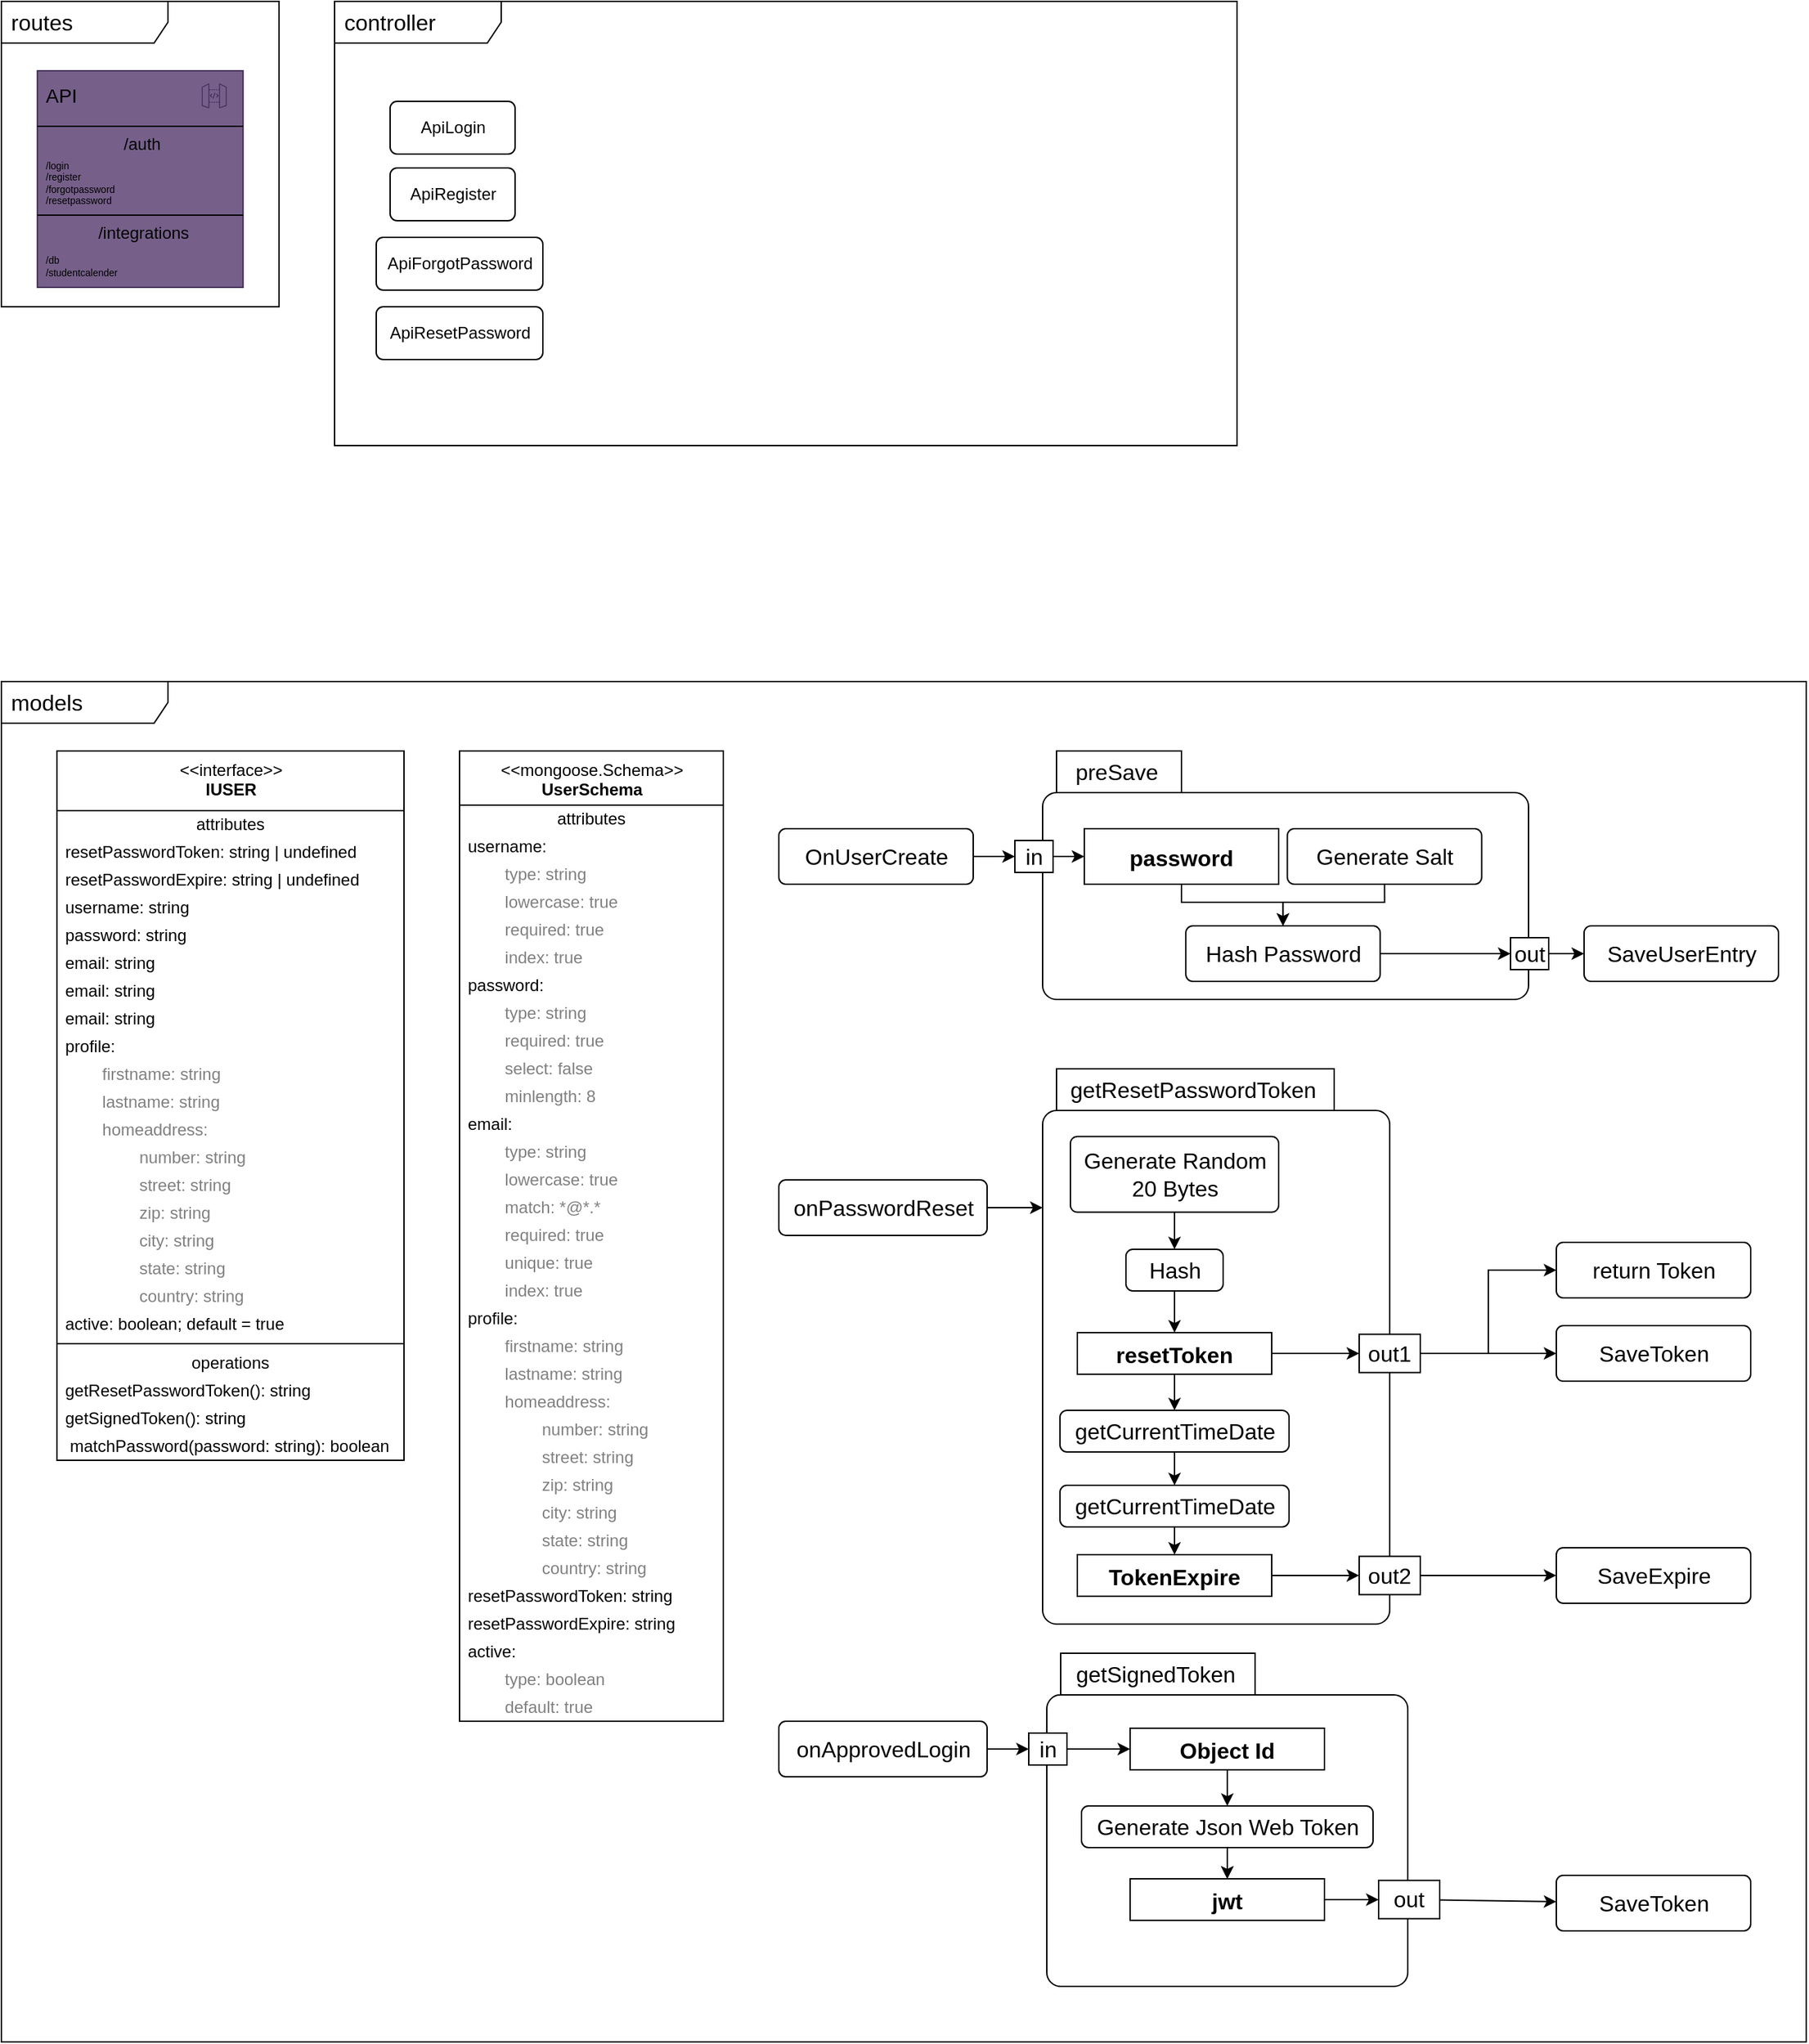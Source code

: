 <mxfile scale="3" border="0">
    <diagram id="nYykl9YyWXMAAkS-OBVn" name="Page-1">
        <mxGraphModel dx="837" dy="581" grid="1" gridSize="10" guides="1" tooltips="1" connect="1" arrows="1" fold="1" page="1" pageScale="1" pageWidth="3300" pageHeight="2339" math="0" shadow="0">
            <root>
                <mxCell id="0"/>
                <mxCell id="1" parent="0"/>
                <mxCell id="158" value="controller" style="shape=umlFrame;whiteSpace=wrap;html=1;width=120;height=30;boundedLbl=1;verticalAlign=middle;align=left;spacingLeft=5;fontSize=16;" parent="1" vertex="1">
                    <mxGeometry x="240" width="650" height="320" as="geometry"/>
                </mxCell>
                <mxCell id="160" value="" style="group" parent="1" vertex="1" connectable="0">
                    <mxGeometry x="-0.004" width="200" height="220" as="geometry"/>
                </mxCell>
                <mxCell id="159" value="routes" style="shape=umlFrame;whiteSpace=wrap;html=1;width=120;height=30;boundedLbl=1;verticalAlign=middle;align=left;spacingLeft=5;fontSize=16;" parent="160" vertex="1">
                    <mxGeometry width="200" height="220" as="geometry"/>
                </mxCell>
                <mxCell id="2" value="" style="fontStyle=1;align=center;verticalAlign=top;childLayout=stackLayout;horizontal=1;horizontalStack=0;resizeParent=1;resizeParentMax=0;resizeLast=0;marginBottom=0;fontSize=6;fillColor=#76608a;strokeColor=#432D57;fontColor=#ffffff;" parent="160" vertex="1">
                    <mxGeometry x="25.897" y="50" width="148.206" height="156" as="geometry"/>
                </mxCell>
                <mxCell id="3" value="API" style="html=1;align=left;spacingLeft=4;verticalAlign=middle;strokeColor=none;fillColor=none;fontSize=14;" parent="2" vertex="1">
                    <mxGeometry width="148.206" height="36" as="geometry"/>
                </mxCell>
                <mxCell id="4" value="" style="sketch=0;points=[[0,0,0],[0.25,0,0],[0.5,0,0],[0.75,0,0],[1,0,0],[0,1,0],[0.25,1,0],[0.5,1,0],[0.75,1,0],[1,1,0],[0,0.25,0],[0,0.5,0],[0,0.75,0],[1,0.25,0],[1,0.5,0],[1,0.75,0]];outlineConnect=0;gradientDirection=north;dashed=0;verticalLabelPosition=bottom;verticalAlign=top;align=center;html=1;fontSize=12;fontStyle=0;aspect=fixed;shape=mxgraph.aws4.resourceIcon;resIcon=mxgraph.aws4.api_gateway;fillColor=#76608a;strokeColor=#432D57;fontColor=#ffffff;" parent="3" vertex="1">
                    <mxGeometry x="1" width="22.4" height="28" relative="1" as="geometry">
                        <mxPoint x="-32" y="4" as="offset"/>
                    </mxGeometry>
                </mxCell>
                <mxCell id="5" value="" style="line;strokeWidth=1;fillColor=none;align=left;verticalAlign=middle;spacingTop=-1;spacingLeft=3;spacingRight=3;rotatable=0;labelPosition=right;points=[];portConstraint=eastwest;fontSize=6;" parent="2" vertex="1">
                    <mxGeometry y="36" width="148.206" height="8" as="geometry"/>
                </mxCell>
                <mxCell id="6" value="&lt;font style=&quot;font-size: 12px;&quot;&gt;/auth&lt;/font&gt;" style="html=1;align=center;spacingLeft=3;verticalAlign=middle;strokeColor=none;fillColor=none;fontSize=6;" parent="2" vertex="1">
                    <mxGeometry y="44" width="148.206" height="18" as="geometry"/>
                </mxCell>
                <mxCell id="7" value="&lt;font style=&quot;font-size: 7px;&quot;&gt;/login&lt;br style=&quot;font-size: 7px;&quot;&gt;/register&lt;br style=&quot;font-size: 7px;&quot;&gt;/forgotpassword&lt;br style=&quot;font-size: 7px;&quot;&gt;/resetpassword&lt;/font&gt;" style="html=1;align=left;spacingLeft=4;verticalAlign=middle;strokeColor=none;fillColor=none;fontSize=7;" parent="2" vertex="1">
                    <mxGeometry y="62" width="148.206" height="38" as="geometry"/>
                </mxCell>
                <mxCell id="8" value="" style="line;strokeWidth=1;fillColor=none;align=left;verticalAlign=middle;spacingTop=-1;spacingLeft=3;spacingRight=3;rotatable=0;labelPosition=right;points=[];portConstraint=eastwest;fontSize=6;" parent="2" vertex="1">
                    <mxGeometry y="100" width="148.206" height="8" as="geometry"/>
                </mxCell>
                <mxCell id="9" value="&lt;font style=&quot;font-size: 12px;&quot;&gt;/integrations&lt;/font&gt;" style="html=1;align=center;spacingLeft=4;verticalAlign=middle;strokeColor=none;fillColor=none;fontSize=12;" parent="2" vertex="1">
                    <mxGeometry y="108" width="148.206" height="18" as="geometry"/>
                </mxCell>
                <mxCell id="10" value="/db&lt;br style=&quot;font-size: 7px;&quot;&gt;/studentcalender" style="html=1;align=left;spacingLeft=4;verticalAlign=middle;strokeColor=none;fillColor=none;fontSize=7;" parent="2" vertex="1">
                    <mxGeometry y="126" width="148.206" height="30" as="geometry"/>
                </mxCell>
                <mxCell id="161" value="models" style="shape=umlFrame;whiteSpace=wrap;html=1;width=120;height=30;boundedLbl=1;verticalAlign=middle;align=left;spacingLeft=5;fontSize=16;" parent="1" vertex="1">
                    <mxGeometry y="490" width="1300" height="980" as="geometry"/>
                </mxCell>
                <mxCell id="26" value="&amp;lt;&amp;lt;interface&amp;gt;&amp;gt;&lt;br&gt;&lt;b&gt;IUSER&lt;/b&gt;" style="swimlane;fontStyle=0;align=center;verticalAlign=top;childLayout=stackLayout;horizontal=1;startSize=43;horizontalStack=0;resizeParent=1;resizeParentMax=0;resizeLast=0;collapsible=0;marginBottom=0;html=1;" parent="1" vertex="1">
                    <mxGeometry x="40" y="540" width="250" height="511" as="geometry"/>
                </mxCell>
                <mxCell id="27" value="attributes" style="text;html=1;strokeColor=none;fillColor=none;align=center;verticalAlign=middle;spacingLeft=4;spacingRight=4;overflow=hidden;rotatable=0;points=[[0,0.5],[1,0.5]];portConstraint=eastwest;" parent="26" vertex="1">
                    <mxGeometry y="43" width="250" height="20" as="geometry"/>
                </mxCell>
                <mxCell id="28" value="&lt;div&gt;resetPasswordToken: string | undefined&lt;/div&gt;" style="text;html=1;strokeColor=none;fillColor=none;align=left;verticalAlign=middle;spacingLeft=4;spacingRight=4;overflow=hidden;rotatable=0;points=[[0,0.5],[1,0.5]];portConstraint=eastwest;" parent="26" vertex="1">
                    <mxGeometry y="63" width="250" height="20" as="geometry"/>
                </mxCell>
                <mxCell id="36" value="resetPasswordExpire: string | undefined" style="text;html=1;strokeColor=none;fillColor=none;align=left;verticalAlign=middle;spacingLeft=4;spacingRight=4;overflow=hidden;rotatable=0;points=[[0,0.5],[1,0.5]];portConstraint=eastwest;" parent="26" vertex="1">
                    <mxGeometry y="83" width="250" height="20" as="geometry"/>
                </mxCell>
                <mxCell id="37" value="&lt;div&gt;username: string&lt;/div&gt;" style="text;html=1;strokeColor=none;fillColor=none;align=left;verticalAlign=middle;spacingLeft=4;spacingRight=4;overflow=hidden;rotatable=0;points=[[0,0.5],[1,0.5]];portConstraint=eastwest;" parent="26" vertex="1">
                    <mxGeometry y="103" width="250" height="20" as="geometry"/>
                </mxCell>
                <mxCell id="38" value="&lt;div&gt;&lt;span style=&quot;background-color: initial;&quot;&gt;password: string&lt;/span&gt;&lt;br&gt;&lt;/div&gt;" style="text;html=1;strokeColor=none;fillColor=none;align=left;verticalAlign=middle;spacingLeft=4;spacingRight=4;overflow=hidden;rotatable=0;points=[[0,0.5],[1,0.5]];portConstraint=eastwest;" parent="26" vertex="1">
                    <mxGeometry y="123" width="250" height="20" as="geometry"/>
                </mxCell>
                <mxCell id="39" value="&lt;div&gt;email: string&lt;/div&gt;" style="text;html=1;strokeColor=none;fillColor=none;align=left;verticalAlign=middle;spacingLeft=4;spacingRight=4;overflow=hidden;rotatable=0;points=[[0,0.5],[1,0.5]];portConstraint=eastwest;" parent="26" vertex="1">
                    <mxGeometry y="143" width="250" height="20" as="geometry"/>
                </mxCell>
                <mxCell id="40" value="&lt;div&gt;email: string&lt;/div&gt;" style="text;html=1;strokeColor=none;fillColor=none;align=left;verticalAlign=middle;spacingLeft=4;spacingRight=4;overflow=hidden;rotatable=0;points=[[0,0.5],[1,0.5]];portConstraint=eastwest;" parent="26" vertex="1">
                    <mxGeometry y="163" width="250" height="20" as="geometry"/>
                </mxCell>
                <mxCell id="41" value="&lt;div&gt;email: string&lt;/div&gt;" style="text;html=1;strokeColor=none;fillColor=none;align=left;verticalAlign=middle;spacingLeft=4;spacingRight=4;overflow=hidden;rotatable=0;points=[[0,0.5],[1,0.5]];portConstraint=eastwest;" parent="26" vertex="1">
                    <mxGeometry y="183" width="250" height="20" as="geometry"/>
                </mxCell>
                <mxCell id="42" value="&lt;div&gt;profile:&lt;/div&gt;" style="text;html=1;strokeColor=none;fillColor=none;align=left;verticalAlign=middle;spacingLeft=4;spacingRight=4;overflow=hidden;rotatable=0;points=[[0,0.5],[1,0.5]];portConstraint=eastwest;" parent="26" vertex="1">
                    <mxGeometry y="203" width="250" height="20" as="geometry"/>
                </mxCell>
                <mxCell id="51" value="&lt;span style=&quot;white-space: pre;&quot;&gt;&#9;&lt;/span&gt;firstname: string" style="text;html=1;strokeColor=none;fillColor=none;align=left;verticalAlign=middle;spacingLeft=4;spacingRight=4;overflow=hidden;rotatable=0;points=[[0,0.5],[1,0.5]];portConstraint=eastwest;fontColor=#808080;" parent="26" vertex="1">
                    <mxGeometry y="223" width="250" height="20" as="geometry"/>
                </mxCell>
                <mxCell id="53" value="&lt;span style=&quot;white-space: pre;&quot;&gt;&#9;&lt;/span&gt;lastname: string" style="text;html=1;strokeColor=none;fillColor=none;align=left;verticalAlign=middle;spacingLeft=4;spacingRight=4;overflow=hidden;rotatable=0;points=[[0,0.5],[1,0.5]];portConstraint=eastwest;fontColor=#808080;" parent="26" vertex="1">
                    <mxGeometry y="243" width="250" height="20" as="geometry"/>
                </mxCell>
                <mxCell id="52" value="&lt;span style=&quot;white-space: pre;&quot;&gt;&#9;&lt;/span&gt;homeaddress:" style="text;html=1;strokeColor=none;fillColor=none;align=left;verticalAlign=middle;spacingLeft=4;spacingRight=4;overflow=hidden;rotatable=0;points=[[0,0.5],[1,0.5]];portConstraint=eastwest;fontColor=#808080;" parent="26" vertex="1">
                    <mxGeometry y="263" width="250" height="20" as="geometry"/>
                </mxCell>
                <mxCell id="54" value="&lt;span style=&quot;white-space: pre;&quot;&gt;&#9;&lt;/span&gt;&lt;span style=&quot;white-space: pre;&quot;&gt;&#9;&lt;/span&gt;number: string" style="text;html=1;strokeColor=none;fillColor=none;align=left;verticalAlign=middle;spacingLeft=4;spacingRight=4;overflow=hidden;rotatable=0;points=[[0,0.5],[1,0.5]];portConstraint=eastwest;fontColor=#808080;" parent="26" vertex="1">
                    <mxGeometry y="283" width="250" height="20" as="geometry"/>
                </mxCell>
                <mxCell id="55" value="&lt;span style=&quot;white-space: pre;&quot;&gt;&#9;&lt;/span&gt;&lt;span style=&quot;white-space: pre;&quot;&gt;&#9;&lt;/span&gt;street: string" style="text;html=1;strokeColor=none;fillColor=none;align=left;verticalAlign=middle;spacingLeft=4;spacingRight=4;overflow=hidden;rotatable=0;points=[[0,0.5],[1,0.5]];portConstraint=eastwest;fontColor=#808080;" parent="26" vertex="1">
                    <mxGeometry y="303" width="250" height="20" as="geometry"/>
                </mxCell>
                <mxCell id="56" value="&lt;span style=&quot;white-space: pre;&quot;&gt;&#9;&lt;/span&gt;&lt;span style=&quot;white-space: pre;&quot;&gt;&#9;&lt;/span&gt;zip: string" style="text;html=1;strokeColor=none;fillColor=none;align=left;verticalAlign=middle;spacingLeft=4;spacingRight=4;overflow=hidden;rotatable=0;points=[[0,0.5],[1,0.5]];portConstraint=eastwest;fontColor=#808080;" parent="26" vertex="1">
                    <mxGeometry y="323" width="250" height="20" as="geometry"/>
                </mxCell>
                <mxCell id="57" value="&lt;span style=&quot;white-space: pre;&quot;&gt;&#9;&lt;/span&gt;&lt;span style=&quot;white-space: pre;&quot;&gt;&#9;&lt;/span&gt;city: string" style="text;html=1;strokeColor=none;fillColor=none;align=left;verticalAlign=middle;spacingLeft=4;spacingRight=4;overflow=hidden;rotatable=0;points=[[0,0.5],[1,0.5]];portConstraint=eastwest;fontColor=#808080;" parent="26" vertex="1">
                    <mxGeometry y="343" width="250" height="20" as="geometry"/>
                </mxCell>
                <mxCell id="58" value="&lt;span style=&quot;white-space: pre;&quot;&gt;&#9;&lt;/span&gt;&lt;span style=&quot;white-space: pre;&quot;&gt;&#9;&lt;/span&gt;state: string" style="text;html=1;strokeColor=none;fillColor=none;align=left;verticalAlign=middle;spacingLeft=4;spacingRight=4;overflow=hidden;rotatable=0;points=[[0,0.5],[1,0.5]];portConstraint=eastwest;fontColor=#808080;" parent="26" vertex="1">
                    <mxGeometry y="363" width="250" height="20" as="geometry"/>
                </mxCell>
                <mxCell id="59" value="&lt;span style=&quot;white-space: pre;&quot;&gt;&#9;&lt;/span&gt;&lt;span style=&quot;white-space: pre;&quot;&gt;&#9;&lt;/span&gt;country: string" style="text;html=1;strokeColor=none;fillColor=none;align=left;verticalAlign=middle;spacingLeft=4;spacingRight=4;overflow=hidden;rotatable=0;points=[[0,0.5],[1,0.5]];portConstraint=eastwest;fontColor=#808080;" parent="26" vertex="1">
                    <mxGeometry y="383" width="250" height="20" as="geometry"/>
                </mxCell>
                <mxCell id="60" value="&lt;div&gt;active: boolean; default = true&lt;/div&gt;" style="text;html=1;strokeColor=none;fillColor=none;align=left;verticalAlign=middle;spacingLeft=4;spacingRight=4;overflow=hidden;rotatable=0;points=[[0,0.5],[1,0.5]];portConstraint=eastwest;" parent="26" vertex="1">
                    <mxGeometry y="403" width="250" height="20" as="geometry"/>
                </mxCell>
                <mxCell id="31" value="" style="line;strokeWidth=1;fillColor=none;align=left;verticalAlign=middle;spacingTop=-1;spacingLeft=3;spacingRight=3;rotatable=0;labelPosition=right;points=[];portConstraint=eastwest;" parent="26" vertex="1">
                    <mxGeometry y="423" width="250" height="8" as="geometry"/>
                </mxCell>
                <mxCell id="32" value="operations" style="text;html=1;strokeColor=none;fillColor=none;align=center;verticalAlign=middle;spacingLeft=4;spacingRight=4;overflow=hidden;rotatable=0;points=[[0,0.5],[1,0.5]];portConstraint=eastwest;" parent="26" vertex="1">
                    <mxGeometry y="431" width="250" height="20" as="geometry"/>
                </mxCell>
                <mxCell id="33" value="getResetPasswordToken(): string" style="text;html=1;strokeColor=none;fillColor=none;align=left;verticalAlign=middle;spacingLeft=4;spacingRight=4;overflow=hidden;rotatable=0;points=[[0,0.5],[1,0.5]];portConstraint=eastwest;" parent="26" vertex="1">
                    <mxGeometry y="451" width="250" height="20" as="geometry"/>
                </mxCell>
                <mxCell id="61" value="getSignedToken(): string" style="text;html=1;strokeColor=none;fillColor=none;align=left;verticalAlign=middle;spacingLeft=4;spacingRight=4;overflow=hidden;rotatable=0;points=[[0,0.5],[1,0.5]];portConstraint=eastwest;" parent="26" vertex="1">
                    <mxGeometry y="471" width="250" height="20" as="geometry"/>
                </mxCell>
                <mxCell id="62" value="&amp;nbsp;matchPassword(password: string): boolean" style="text;html=1;strokeColor=none;fillColor=none;align=left;verticalAlign=middle;spacingLeft=4;spacingRight=4;overflow=hidden;rotatable=0;points=[[0,0.5],[1,0.5]];portConstraint=eastwest;" parent="26" vertex="1">
                    <mxGeometry y="491" width="250" height="20" as="geometry"/>
                </mxCell>
                <mxCell id="43" value="&amp;lt;&amp;lt;mongoose.Schema&amp;gt;&amp;gt;&lt;br&gt;&lt;b&gt;UserSchema&lt;/b&gt;" style="swimlane;fontStyle=0;align=center;verticalAlign=top;childLayout=stackLayout;horizontal=1;startSize=39;horizontalStack=0;resizeParent=1;resizeParentMax=0;resizeLast=0;collapsible=0;marginBottom=0;html=1;" parent="1" vertex="1">
                    <mxGeometry x="330" y="540" width="190" height="699" as="geometry"/>
                </mxCell>
                <mxCell id="44" value="attributes" style="text;html=1;strokeColor=none;fillColor=none;align=center;verticalAlign=middle;spacingLeft=4;spacingRight=4;overflow=hidden;rotatable=0;points=[[0,0.5],[1,0.5]];portConstraint=eastwest;" parent="43" vertex="1">
                    <mxGeometry y="39" width="190" height="20" as="geometry"/>
                </mxCell>
                <mxCell id="45" value="username:&lt;br&gt;" style="text;html=1;strokeColor=none;fillColor=none;align=left;verticalAlign=middle;spacingLeft=4;spacingRight=4;overflow=hidden;rotatable=0;points=[[0,0.5],[1,0.5]];portConstraint=eastwest;" parent="43" vertex="1">
                    <mxGeometry y="59" width="190" height="20" as="geometry"/>
                </mxCell>
                <mxCell id="46" value="&lt;span style=&quot;white-space: pre;&quot;&gt;&#9;&lt;/span&gt;type: string" style="text;html=1;strokeColor=none;fillColor=none;align=left;verticalAlign=middle;spacingLeft=4;spacingRight=4;overflow=hidden;rotatable=0;points=[[0,0.5],[1,0.5]];portConstraint=eastwest;fontColor=#808080;" parent="43" vertex="1">
                    <mxGeometry y="79" width="190" height="20" as="geometry"/>
                </mxCell>
                <mxCell id="64" value="&lt;span style=&quot;&quot;&gt;&#9;&lt;/span&gt;&lt;span style=&quot;white-space: pre;&quot;&gt;&#9;&lt;/span&gt;lowercase: true" style="text;html=1;strokeColor=none;fillColor=none;align=left;verticalAlign=middle;spacingLeft=4;spacingRight=4;overflow=hidden;rotatable=0;points=[[0,0.5],[1,0.5]];portConstraint=eastwest;fontColor=#808080;" parent="43" vertex="1">
                    <mxGeometry y="99" width="190" height="20" as="geometry"/>
                </mxCell>
                <mxCell id="65" value="&lt;span style=&quot;&quot;&gt;&#9;&lt;/span&gt;&lt;span style=&quot;&quot;&gt;&#9;&lt;/span&gt;&lt;span style=&quot;white-space: pre;&quot;&gt;&#9;&lt;/span&gt;required: true" style="text;html=1;strokeColor=none;fillColor=none;align=left;verticalAlign=middle;spacingLeft=4;spacingRight=4;overflow=hidden;rotatable=0;points=[[0,0.5],[1,0.5]];portConstraint=eastwest;fontColor=#808080;" parent="43" vertex="1">
                    <mxGeometry y="119" width="190" height="20" as="geometry"/>
                </mxCell>
                <mxCell id="66" value="&lt;span style=&quot;&quot;&gt;&#9;&lt;/span&gt;&lt;span style=&quot;&quot;&gt;&#9;&lt;/span&gt;&lt;span style=&quot;white-space: pre;&quot;&gt;&#9;&lt;/span&gt;index: true" style="text;html=1;strokeColor=none;fillColor=none;align=left;verticalAlign=middle;spacingLeft=4;spacingRight=4;overflow=hidden;rotatable=0;points=[[0,0.5],[1,0.5]];portConstraint=eastwest;fontColor=#808080;" parent="43" vertex="1">
                    <mxGeometry y="139" width="190" height="20" as="geometry"/>
                </mxCell>
                <mxCell id="47" value="password:" style="text;html=1;strokeColor=none;fillColor=none;align=left;verticalAlign=middle;spacingLeft=4;spacingRight=4;overflow=hidden;rotatable=0;points=[[0,0.5],[1,0.5]];portConstraint=eastwest;" parent="43" vertex="1">
                    <mxGeometry y="159" width="190" height="20" as="geometry"/>
                </mxCell>
                <mxCell id="73" value="&lt;span style=&quot;white-space: pre;&quot;&gt;&#9;&lt;/span&gt;type: string" style="text;html=1;strokeColor=none;fillColor=none;align=left;verticalAlign=middle;spacingLeft=4;spacingRight=4;overflow=hidden;rotatable=0;points=[[0,0.5],[1,0.5]];portConstraint=eastwest;fontColor=#808080;" parent="43" vertex="1">
                    <mxGeometry y="179" width="190" height="20" as="geometry"/>
                </mxCell>
                <mxCell id="75" value="&lt;span style=&quot;&quot;&gt;&#9;&lt;/span&gt;&lt;span style=&quot;&quot;&gt;&#9;&lt;/span&gt;&lt;span style=&quot;white-space: pre;&quot;&gt;&#9;&lt;/span&gt;required: true" style="text;html=1;strokeColor=none;fillColor=none;align=left;verticalAlign=middle;spacingLeft=4;spacingRight=4;overflow=hidden;rotatable=0;points=[[0,0.5],[1,0.5]];portConstraint=eastwest;fontColor=#808080;" parent="43" vertex="1">
                    <mxGeometry y="199" width="190" height="20" as="geometry"/>
                </mxCell>
                <mxCell id="76" value="&lt;span style=&quot;&quot;&gt;&#9;&lt;/span&gt;&lt;span style=&quot;&quot;&gt;&#9;&lt;/span&gt;&lt;span style=&quot;white-space: pre;&quot;&gt;&#9;&lt;/span&gt;select: false" style="text;html=1;strokeColor=none;fillColor=none;align=left;verticalAlign=middle;spacingLeft=4;spacingRight=4;overflow=hidden;rotatable=0;points=[[0,0.5],[1,0.5]];portConstraint=eastwest;fontColor=#808080;" parent="43" vertex="1">
                    <mxGeometry y="219" width="190" height="20" as="geometry"/>
                </mxCell>
                <mxCell id="74" value="&lt;span style=&quot;&quot;&gt;&#9;&lt;/span&gt;&lt;span style=&quot;&quot;&gt;&#9;&lt;/span&gt;&lt;span style=&quot;white-space: pre;&quot;&gt;&#9;&lt;/span&gt;minlength: 8" style="text;html=1;strokeColor=none;fillColor=none;align=left;verticalAlign=middle;spacingLeft=4;spacingRight=4;overflow=hidden;rotatable=0;points=[[0,0.5],[1,0.5]];portConstraint=eastwest;fontColor=#808080;" parent="43" vertex="1">
                    <mxGeometry y="239" width="190" height="20" as="geometry"/>
                </mxCell>
                <mxCell id="70" value="email:" style="text;html=1;strokeColor=none;fillColor=none;align=left;verticalAlign=middle;spacingLeft=4;spacingRight=4;overflow=hidden;rotatable=0;points=[[0,0.5],[1,0.5]];portConstraint=eastwest;" parent="43" vertex="1">
                    <mxGeometry y="259" width="190" height="20" as="geometry"/>
                </mxCell>
                <mxCell id="77" value="&lt;span style=&quot;white-space: pre;&quot;&gt;&#9;&lt;/span&gt;type: string" style="text;html=1;strokeColor=none;fillColor=none;align=left;verticalAlign=middle;spacingLeft=4;spacingRight=4;overflow=hidden;rotatable=0;points=[[0,0.5],[1,0.5]];portConstraint=eastwest;fontColor=#808080;" parent="43" vertex="1">
                    <mxGeometry y="279" width="190" height="20" as="geometry"/>
                </mxCell>
                <mxCell id="78" value="&lt;span style=&quot;&quot;&gt;&#9;&lt;/span&gt;&lt;span style=&quot;white-space: pre;&quot;&gt;&#9;&lt;/span&gt;lowercase: true" style="text;html=1;strokeColor=none;fillColor=none;align=left;verticalAlign=middle;spacingLeft=4;spacingRight=4;overflow=hidden;rotatable=0;points=[[0,0.5],[1,0.5]];portConstraint=eastwest;fontColor=#808080;" parent="43" vertex="1">
                    <mxGeometry y="299" width="190" height="20" as="geometry"/>
                </mxCell>
                <mxCell id="96" value="&lt;span style=&quot;&quot;&gt;&#9;&lt;/span&gt;&lt;span style=&quot;&quot;&gt;&#9;&lt;/span&gt;&lt;span style=&quot;&quot;&gt;&#9;&lt;/span&gt;&lt;span style=&quot;white-space: pre;&quot;&gt;&#9;&lt;/span&gt;match: *@*.*" style="text;html=1;strokeColor=none;fillColor=none;align=left;verticalAlign=middle;spacingLeft=4;spacingRight=4;overflow=hidden;rotatable=0;points=[[0,0.5],[1,0.5]];portConstraint=eastwest;fontColor=#808080;" parent="43" vertex="1">
                    <mxGeometry y="319" width="190" height="20" as="geometry"/>
                </mxCell>
                <mxCell id="97" value="&lt;span style=&quot;&quot;&gt;&#9;&lt;/span&gt;&lt;span style=&quot;&quot;&gt;&#9;&lt;/span&gt;&lt;span style=&quot;white-space: pre;&quot;&gt;&#9;&lt;/span&gt;required: true" style="text;html=1;strokeColor=none;fillColor=none;align=left;verticalAlign=middle;spacingLeft=4;spacingRight=4;overflow=hidden;rotatable=0;points=[[0,0.5],[1,0.5]];portConstraint=eastwest;fontColor=#808080;" parent="43" vertex="1">
                    <mxGeometry y="339" width="190" height="20" as="geometry"/>
                </mxCell>
                <mxCell id="79" value="&lt;span style=&quot;&quot;&gt;&#9;&lt;/span&gt;&lt;span style=&quot;&quot;&gt;&#9;&lt;/span&gt;&lt;span style=&quot;&quot;&gt;&#9;&lt;/span&gt;&lt;span style=&quot;white-space: pre;&quot;&gt;&#9;&lt;/span&gt;unique: true" style="text;html=1;strokeColor=none;fillColor=none;align=left;verticalAlign=middle;spacingLeft=4;spacingRight=4;overflow=hidden;rotatable=0;points=[[0,0.5],[1,0.5]];portConstraint=eastwest;fontColor=#808080;" parent="43" vertex="1">
                    <mxGeometry y="359" width="190" height="20" as="geometry"/>
                </mxCell>
                <mxCell id="80" value="&lt;span style=&quot;&quot;&gt;&#9;&lt;/span&gt;&lt;span style=&quot;&quot;&gt;&#9;&lt;/span&gt;&lt;span style=&quot;white-space: pre;&quot;&gt;&#9;&lt;/span&gt;index: true" style="text;html=1;strokeColor=none;fillColor=none;align=left;verticalAlign=middle;spacingLeft=4;spacingRight=4;overflow=hidden;rotatable=0;points=[[0,0.5],[1,0.5]];portConstraint=eastwest;fontColor=#808080;" parent="43" vertex="1">
                    <mxGeometry y="379" width="190" height="20" as="geometry"/>
                </mxCell>
                <mxCell id="69" value="profile:" style="text;html=1;strokeColor=none;fillColor=none;align=left;verticalAlign=middle;spacingLeft=4;spacingRight=4;overflow=hidden;rotatable=0;points=[[0,0.5],[1,0.5]];portConstraint=eastwest;" parent="43" vertex="1">
                    <mxGeometry y="399" width="190" height="20" as="geometry"/>
                </mxCell>
                <mxCell id="85" value="&lt;span style=&quot;white-space: pre;&quot;&gt;&#9;&lt;/span&gt;firstname: string" style="text;html=1;strokeColor=none;fillColor=none;align=left;verticalAlign=middle;spacingLeft=4;spacingRight=4;overflow=hidden;rotatable=0;points=[[0,0.5],[1,0.5]];portConstraint=eastwest;fontColor=#808080;" parent="43" vertex="1">
                    <mxGeometry y="419" width="190" height="20" as="geometry"/>
                </mxCell>
                <mxCell id="86" value="&lt;span style=&quot;white-space: pre;&quot;&gt;&#9;&lt;/span&gt;lastname: string" style="text;html=1;strokeColor=none;fillColor=none;align=left;verticalAlign=middle;spacingLeft=4;spacingRight=4;overflow=hidden;rotatable=0;points=[[0,0.5],[1,0.5]];portConstraint=eastwest;fontColor=#808080;" parent="43" vertex="1">
                    <mxGeometry y="439" width="190" height="20" as="geometry"/>
                </mxCell>
                <mxCell id="87" value="&lt;span style=&quot;white-space: pre;&quot;&gt;&#9;&lt;/span&gt;homeaddress:" style="text;html=1;strokeColor=none;fillColor=none;align=left;verticalAlign=middle;spacingLeft=4;spacingRight=4;overflow=hidden;rotatable=0;points=[[0,0.5],[1,0.5]];portConstraint=eastwest;fontColor=#808080;" parent="43" vertex="1">
                    <mxGeometry y="459" width="190" height="20" as="geometry"/>
                </mxCell>
                <mxCell id="88" value="&lt;span style=&quot;white-space: pre;&quot;&gt;&#9;&lt;/span&gt;&lt;span style=&quot;white-space: pre;&quot;&gt;&#9;&lt;/span&gt;number: string" style="text;html=1;strokeColor=none;fillColor=none;align=left;verticalAlign=middle;spacingLeft=4;spacingRight=4;overflow=hidden;rotatable=0;points=[[0,0.5],[1,0.5]];portConstraint=eastwest;fontColor=#808080;" parent="43" vertex="1">
                    <mxGeometry y="479" width="190" height="20" as="geometry"/>
                </mxCell>
                <mxCell id="89" value="&lt;span style=&quot;white-space: pre;&quot;&gt;&#9;&lt;/span&gt;&lt;span style=&quot;white-space: pre;&quot;&gt;&#9;&lt;/span&gt;street: string" style="text;html=1;strokeColor=none;fillColor=none;align=left;verticalAlign=middle;spacingLeft=4;spacingRight=4;overflow=hidden;rotatable=0;points=[[0,0.5],[1,0.5]];portConstraint=eastwest;fontColor=#808080;" parent="43" vertex="1">
                    <mxGeometry y="499" width="190" height="20" as="geometry"/>
                </mxCell>
                <mxCell id="90" value="&lt;span style=&quot;white-space: pre;&quot;&gt;&#9;&lt;/span&gt;&lt;span style=&quot;white-space: pre;&quot;&gt;&#9;&lt;/span&gt;zip: string" style="text;html=1;strokeColor=none;fillColor=none;align=left;verticalAlign=middle;spacingLeft=4;spacingRight=4;overflow=hidden;rotatable=0;points=[[0,0.5],[1,0.5]];portConstraint=eastwest;fontColor=#808080;" parent="43" vertex="1">
                    <mxGeometry y="519" width="190" height="20" as="geometry"/>
                </mxCell>
                <mxCell id="91" value="&lt;span style=&quot;white-space: pre;&quot;&gt;&#9;&lt;/span&gt;&lt;span style=&quot;white-space: pre;&quot;&gt;&#9;&lt;/span&gt;city: string" style="text;html=1;strokeColor=none;fillColor=none;align=left;verticalAlign=middle;spacingLeft=4;spacingRight=4;overflow=hidden;rotatable=0;points=[[0,0.5],[1,0.5]];portConstraint=eastwest;fontColor=#808080;" parent="43" vertex="1">
                    <mxGeometry y="539" width="190" height="20" as="geometry"/>
                </mxCell>
                <mxCell id="92" value="&lt;span style=&quot;white-space: pre;&quot;&gt;&#9;&lt;/span&gt;&lt;span style=&quot;white-space: pre;&quot;&gt;&#9;&lt;/span&gt;state: string" style="text;html=1;strokeColor=none;fillColor=none;align=left;verticalAlign=middle;spacingLeft=4;spacingRight=4;overflow=hidden;rotatable=0;points=[[0,0.5],[1,0.5]];portConstraint=eastwest;fontColor=#808080;" parent="43" vertex="1">
                    <mxGeometry y="559" width="190" height="20" as="geometry"/>
                </mxCell>
                <mxCell id="93" value="&lt;span style=&quot;white-space: pre;&quot;&gt;&#9;&lt;/span&gt;&lt;span style=&quot;white-space: pre;&quot;&gt;&#9;&lt;/span&gt;country: string" style="text;html=1;strokeColor=none;fillColor=none;align=left;verticalAlign=middle;spacingLeft=4;spacingRight=4;overflow=hidden;rotatable=0;points=[[0,0.5],[1,0.5]];portConstraint=eastwest;fontColor=#808080;" parent="43" vertex="1">
                    <mxGeometry y="579" width="190" height="20" as="geometry"/>
                </mxCell>
                <mxCell id="71" value="resetPasswordToken: string" style="text;html=1;strokeColor=none;fillColor=none;align=left;verticalAlign=middle;spacingLeft=4;spacingRight=4;overflow=hidden;rotatable=0;points=[[0,0.5],[1,0.5]];portConstraint=eastwest;" parent="43" vertex="1">
                    <mxGeometry y="599" width="190" height="20" as="geometry"/>
                </mxCell>
                <mxCell id="68" value="resetPasswordExpire: string" style="text;html=1;strokeColor=none;fillColor=none;align=left;verticalAlign=middle;spacingLeft=4;spacingRight=4;overflow=hidden;rotatable=0;points=[[0,0.5],[1,0.5]];portConstraint=eastwest;" parent="43" vertex="1">
                    <mxGeometry y="619" width="190" height="20" as="geometry"/>
                </mxCell>
                <mxCell id="72" value="active:" style="text;html=1;strokeColor=none;fillColor=none;align=left;verticalAlign=middle;spacingLeft=4;spacingRight=4;overflow=hidden;rotatable=0;points=[[0,0.5],[1,0.5]];portConstraint=eastwest;" parent="43" vertex="1">
                    <mxGeometry y="639" width="190" height="20" as="geometry"/>
                </mxCell>
                <mxCell id="94" value="&lt;span style=&quot;white-space: pre;&quot;&gt;&#9;&lt;/span&gt;type: boolean" style="text;html=1;strokeColor=none;fillColor=none;align=left;verticalAlign=middle;spacingLeft=4;spacingRight=4;overflow=hidden;rotatable=0;points=[[0,0.5],[1,0.5]];portConstraint=eastwest;fontColor=#808080;" parent="43" vertex="1">
                    <mxGeometry y="659" width="190" height="20" as="geometry"/>
                </mxCell>
                <mxCell id="95" value="&lt;span style=&quot;white-space: pre;&quot;&gt;&#9;&lt;/span&gt;default: true" style="text;html=1;strokeColor=none;fillColor=none;align=left;verticalAlign=middle;spacingLeft=4;spacingRight=4;overflow=hidden;rotatable=0;points=[[0,0.5],[1,0.5]];portConstraint=eastwest;fontColor=#808080;" parent="43" vertex="1">
                    <mxGeometry y="679" width="190" height="20" as="geometry"/>
                </mxCell>
                <mxCell id="157" value="" style="group" parent="1" vertex="1" connectable="0">
                    <mxGeometry x="560" y="540" width="720" height="179" as="geometry"/>
                </mxCell>
                <mxCell id="127" value="OnUserCreate" style="html=1;align=center;verticalAlign=middle;rounded=1;absoluteArcSize=1;arcSize=10;dashed=0;fontSize=16;" parent="157" vertex="1">
                    <mxGeometry y="56" width="140" height="40" as="geometry"/>
                </mxCell>
                <mxCell id="128" value="SaveUserEntry" style="html=1;align=center;verticalAlign=middle;rounded=1;absoluteArcSize=1;arcSize=10;dashed=0;fontSize=16;" parent="157" vertex="1">
                    <mxGeometry x="580" y="126" width="140" height="40" as="geometry"/>
                </mxCell>
                <mxCell id="153" value="" style="group" parent="157" vertex="1" connectable="0">
                    <mxGeometry x="170" width="384.5" height="179" as="geometry"/>
                </mxCell>
                <mxCell id="129" value="preSave" style="shape=folder;align=center;verticalAlign=middle;fontStyle=0;tabWidth=100;tabHeight=30;tabPosition=left;html=1;boundedLbl=1;labelInHeader=1;rounded=1;absoluteArcSize=1;arcSize=10;fontSize=16;" parent="153" vertex="1">
                    <mxGeometry x="20" width="350" height="179" as="geometry"/>
                </mxCell>
                <mxCell id="133" value="Hash Password" style="html=1;align=center;verticalAlign=middle;rounded=1;absoluteArcSize=1;arcSize=10;dashed=0;fontSize=16;" parent="153" vertex="1">
                    <mxGeometry x="123.13" y="126" width="140" height="40" as="geometry"/>
                </mxCell>
                <mxCell id="146" value="out" style="rounded=0;whiteSpace=wrap;html=1;fontSize=16;" parent="153" vertex="1">
                    <mxGeometry x="357" y="134.5" width="27.5" height="23" as="geometry"/>
                </mxCell>
                <mxCell id="147" style="edgeStyle=orthogonalEdgeStyle;rounded=0;html=1;exitX=1;exitY=0.5;exitDx=0;exitDy=0;entryX=0;entryY=0.5;entryDx=0;entryDy=0;fontSize=16;" parent="153" source="133" target="146" edge="1">
                    <mxGeometry relative="1" as="geometry"/>
                </mxCell>
                <mxCell id="148" value="in" style="rounded=0;whiteSpace=wrap;html=1;fontSize=16;" parent="153" vertex="1">
                    <mxGeometry y="64.5" width="27.5" height="23" as="geometry"/>
                </mxCell>
                <mxCell id="150" value="" style="group" parent="153" vertex="1" connectable="0">
                    <mxGeometry x="50" y="56" width="286.25" height="40" as="geometry"/>
                </mxCell>
                <mxCell id="131" value="password" style="fontStyle=1;fontSize=16;rotation=0;" parent="150" vertex="1">
                    <mxGeometry width="140" height="40" as="geometry"/>
                </mxCell>
                <mxCell id="132" value="Generate Salt" style="html=1;align=center;verticalAlign=middle;rounded=1;absoluteArcSize=1;arcSize=10;dashed=0;fontSize=16;" parent="150" vertex="1">
                    <mxGeometry x="146.25" width="140" height="40" as="geometry"/>
                </mxCell>
                <mxCell id="149" style="edgeStyle=orthogonalEdgeStyle;rounded=0;html=1;exitX=1;exitY=0.5;exitDx=0;exitDy=0;entryX=0;entryY=0.5;entryDx=0;entryDy=0;fontSize=16;endArrow=classic;endFill=1;" parent="153" source="148" target="131" edge="1">
                    <mxGeometry relative="1" as="geometry"/>
                </mxCell>
                <mxCell id="141" style="edgeStyle=orthogonalEdgeStyle;html=1;exitX=0.5;exitY=1;exitDx=0;exitDy=0;entryX=0.5;entryY=0;entryDx=0;entryDy=0;fontSize=16;rounded=0;" parent="153" source="132" target="133" edge="1">
                    <mxGeometry relative="1" as="geometry">
                        <Array as="points">
                            <mxPoint x="260" y="109"/>
                            <mxPoint x="185" y="109"/>
                        </Array>
                    </mxGeometry>
                </mxCell>
                <mxCell id="151" style="edgeStyle=orthogonalEdgeStyle;rounded=0;html=1;exitX=0.5;exitY=1;exitDx=0;exitDy=0;entryX=0.5;entryY=0;entryDx=0;entryDy=0;fontSize=16;endArrow=classic;endFill=1;" parent="153" source="131" target="133" edge="1">
                    <mxGeometry relative="1" as="geometry">
                        <Array as="points">
                            <mxPoint x="120" y="109"/>
                            <mxPoint x="193" y="109"/>
                        </Array>
                    </mxGeometry>
                </mxCell>
                <mxCell id="154" style="edgeStyle=orthogonalEdgeStyle;rounded=0;html=1;exitX=1;exitY=0.5;exitDx=0;exitDy=0;entryX=0;entryY=0.5;entryDx=0;entryDy=0;fontSize=16;endArrow=classic;endFill=1;" parent="157" source="127" target="148" edge="1">
                    <mxGeometry relative="1" as="geometry"/>
                </mxCell>
                <mxCell id="156" style="edgeStyle=orthogonalEdgeStyle;rounded=0;html=1;exitX=1;exitY=0.5;exitDx=0;exitDy=0;entryX=0;entryY=0.5;entryDx=0;entryDy=0;fontSize=16;endArrow=classic;endFill=1;" parent="157" source="146" target="128" edge="1">
                    <mxGeometry relative="1" as="geometry"/>
                </mxCell>
                <mxCell id="237" value="" style="group" parent="1" vertex="1" connectable="0">
                    <mxGeometry x="560" y="769" width="700" height="400" as="geometry"/>
                </mxCell>
                <mxCell id="163" value="onPasswordReset" style="html=1;align=center;verticalAlign=middle;rounded=1;absoluteArcSize=1;arcSize=10;dashed=0;fontSize=16;" parent="237" vertex="1">
                    <mxGeometry y="80" width="150" height="40" as="geometry"/>
                </mxCell>
                <mxCell id="186" value="SaveToken" style="html=1;align=center;verticalAlign=middle;rounded=1;absoluteArcSize=1;arcSize=10;dashed=0;fontSize=16;" parent="237" vertex="1">
                    <mxGeometry x="560" y="185.02" width="140" height="40" as="geometry"/>
                </mxCell>
                <mxCell id="187" value="SaveExpire" style="html=1;align=center;verticalAlign=middle;rounded=1;absoluteArcSize=1;arcSize=10;dashed=0;fontSize=16;" parent="237" vertex="1">
                    <mxGeometry x="560" y="344.97" width="140" height="40" as="geometry"/>
                </mxCell>
                <mxCell id="202" value="return Token" style="html=1;align=center;verticalAlign=middle;rounded=1;absoluteArcSize=1;arcSize=10;dashed=0;fontSize=16;" parent="237" vertex="1">
                    <mxGeometry x="560" y="125" width="140" height="40" as="geometry"/>
                </mxCell>
                <mxCell id="204" value="" style="group" parent="237" vertex="1" connectable="0">
                    <mxGeometry x="190" width="272" height="400" as="geometry"/>
                </mxCell>
                <mxCell id="165" value="getResetPasswordToken" style="shape=folder;align=center;verticalAlign=middle;fontStyle=0;tabWidth=210;tabHeight=30;tabPosition=left;html=1;boundedLbl=1;labelInHeader=1;rounded=1;absoluteArcSize=1;arcSize=10;fontSize=16;" parent="204" vertex="1">
                    <mxGeometry width="250" height="400" as="geometry"/>
                </mxCell>
                <mxCell id="167" value="out1" style="rounded=0;whiteSpace=wrap;html=1;fontSize=16;" parent="204" vertex="1">
                    <mxGeometry x="228" y="191.23" width="44" height="27.57" as="geometry"/>
                </mxCell>
                <mxCell id="179" value="Generate Random &lt;br&gt;20 Bytes" style="html=1;align=center;verticalAlign=middle;rounded=1;absoluteArcSize=1;arcSize=10;dashed=0;fontSize=16;" parent="204" vertex="1">
                    <mxGeometry x="20" y="48.71" width="150" height="54.58" as="geometry"/>
                </mxCell>
                <mxCell id="182" value="Hash" style="html=1;align=center;verticalAlign=middle;rounded=1;absoluteArcSize=1;arcSize=10;dashed=0;fontSize=16;" parent="204" vertex="1">
                    <mxGeometry x="60" y="130" width="70" height="30" as="geometry"/>
                </mxCell>
                <mxCell id="188" value="getCurrentTimeDate" style="html=1;align=center;verticalAlign=middle;rounded=1;absoluteArcSize=1;arcSize=10;dashed=0;fontSize=16;rotation=0;" parent="204" vertex="1">
                    <mxGeometry x="12.5" y="246.03" width="165" height="29.94" as="geometry"/>
                </mxCell>
                <mxCell id="189" value="out2" style="rounded=0;whiteSpace=wrap;html=1;fontSize=16;" parent="204" vertex="1">
                    <mxGeometry x="228" y="351.19" width="44" height="27.57" as="geometry"/>
                </mxCell>
                <mxCell id="191" value="getCurrentTimeDate" style="html=1;align=center;verticalAlign=middle;rounded=1;absoluteArcSize=1;arcSize=10;dashed=0;fontSize=16;rotation=0;" parent="204" vertex="1">
                    <mxGeometry x="12.5" y="300" width="165" height="29.94" as="geometry"/>
                </mxCell>
                <mxCell id="192" value="resetToken" style="fontStyle=1;fontSize=16;rotation=0;" parent="204" vertex="1">
                    <mxGeometry x="25" y="190.05" width="140" height="29.94" as="geometry"/>
                </mxCell>
                <mxCell id="196" value="TokenExpire" style="fontStyle=1;fontSize=16;rotation=0;" parent="204" vertex="1">
                    <mxGeometry x="25" y="350" width="140" height="29.94" as="geometry"/>
                </mxCell>
                <mxCell id="183" style="edgeStyle=orthogonalEdgeStyle;rounded=0;html=1;exitX=0.5;exitY=1;exitDx=0;exitDy=0;entryX=0.5;entryY=0;entryDx=0;entryDy=0;fontSize=16;endArrow=classic;endFill=1;" parent="204" source="179" target="182" edge="1">
                    <mxGeometry relative="1" as="geometry"/>
                </mxCell>
                <mxCell id="197" value="" style="edgeStyle=orthogonalEdgeStyle;rounded=0;html=1;fontSize=16;endArrow=classic;endFill=1;entryX=0.5;entryY=0;entryDx=0;entryDy=0;" parent="204" source="188" target="191" edge="1">
                    <mxGeometry relative="1" as="geometry"/>
                </mxCell>
                <mxCell id="184" value="" style="edgeStyle=orthogonalEdgeStyle;rounded=0;html=1;fontSize=16;endArrow=classic;endFill=1;entryX=0.5;entryY=0;entryDx=0;entryDy=0;" parent="204" source="182" target="192" edge="1">
                    <mxGeometry relative="1" as="geometry">
                        <mxPoint x="815" y="950.06" as="targetPoint"/>
                    </mxGeometry>
                </mxCell>
                <mxCell id="194" value="" style="edgeStyle=orthogonalEdgeStyle;rounded=0;html=1;fontSize=16;endArrow=classic;endFill=1;" parent="204" source="192" target="167" edge="1">
                    <mxGeometry relative="1" as="geometry"/>
                </mxCell>
                <mxCell id="195" value="" style="edgeStyle=orthogonalEdgeStyle;rounded=0;html=1;fontSize=16;endArrow=classic;endFill=1;entryX=0.5;entryY=0;entryDx=0;entryDy=0;" parent="204" source="192" target="188" edge="1">
                    <mxGeometry relative="1" as="geometry"/>
                </mxCell>
                <mxCell id="198" value="" style="edgeStyle=orthogonalEdgeStyle;rounded=0;html=1;fontSize=16;endArrow=classic;endFill=1;" parent="204" source="191" target="196" edge="1">
                    <mxGeometry relative="1" as="geometry"/>
                </mxCell>
                <mxCell id="199" style="edgeStyle=orthogonalEdgeStyle;rounded=0;html=1;exitX=1;exitY=0.5;exitDx=0;exitDy=0;entryX=0;entryY=0.5;entryDx=0;entryDy=0;fontSize=16;endArrow=classic;endFill=1;" parent="204" source="196" target="189" edge="1">
                    <mxGeometry relative="1" as="geometry"/>
                </mxCell>
                <mxCell id="185" style="edgeStyle=orthogonalEdgeStyle;rounded=0;html=1;exitX=1;exitY=0.5;exitDx=0;exitDy=0;entryX=0;entryY=0.25;entryDx=0;entryDy=0;entryPerimeter=0;fontSize=16;endArrow=classic;endFill=1;" parent="237" source="163" target="165" edge="1">
                    <mxGeometry relative="1" as="geometry"/>
                </mxCell>
                <mxCell id="201" value="" style="edgeStyle=orthogonalEdgeStyle;rounded=0;html=1;fontSize=16;endArrow=classic;endFill=1;" parent="237" source="167" target="186" edge="1">
                    <mxGeometry relative="1" as="geometry"/>
                </mxCell>
                <mxCell id="203" style="edgeStyle=orthogonalEdgeStyle;rounded=0;html=1;exitX=1;exitY=0.5;exitDx=0;exitDy=0;entryX=0;entryY=0.5;entryDx=0;entryDy=0;fontSize=16;endArrow=classic;endFill=1;" parent="237" source="167" target="202" edge="1">
                    <mxGeometry relative="1" as="geometry"/>
                </mxCell>
                <mxCell id="200" value="" style="edgeStyle=orthogonalEdgeStyle;rounded=0;html=1;fontSize=16;endArrow=classic;endFill=1;" parent="237" source="189" target="187" edge="1">
                    <mxGeometry relative="1" as="geometry"/>
                </mxCell>
                <mxCell id="206" value="onApprovedLogin" style="html=1;align=center;verticalAlign=middle;rounded=1;absoluteArcSize=1;arcSize=10;dashed=0;fontSize=16;" parent="1" vertex="1">
                    <mxGeometry x="560" y="1239" width="150" height="40" as="geometry"/>
                </mxCell>
                <mxCell id="235" value="" style="group" parent="1" vertex="1" connectable="0">
                    <mxGeometry x="740" y="1190" width="296" height="240" as="geometry"/>
                </mxCell>
                <mxCell id="208" value="getSignedToken" style="shape=folder;align=center;verticalAlign=middle;fontStyle=0;tabWidth=150;tabHeight=30;tabPosition=left;html=1;boundedLbl=1;labelInHeader=1;rounded=1;absoluteArcSize=1;arcSize=10;fontSize=16;" parent="235" vertex="1">
                    <mxGeometry x="13" width="260" height="240" as="geometry"/>
                </mxCell>
                <mxCell id="209" value="out" style="rounded=0;whiteSpace=wrap;html=1;fontSize=16;" parent="235" vertex="1">
                    <mxGeometry x="252" y="163.67" width="44" height="27.57" as="geometry"/>
                </mxCell>
                <mxCell id="210" value="Generate Json Web Token" style="html=1;align=center;verticalAlign=middle;rounded=1;absoluteArcSize=1;arcSize=10;dashed=0;fontSize=16;" parent="235" vertex="1">
                    <mxGeometry x="38" y="110" width="210" height="30" as="geometry"/>
                </mxCell>
                <mxCell id="215" value="jwt" style="fontStyle=1;fontSize=16;rotation=0;" parent="235" vertex="1">
                    <mxGeometry x="73" y="162.48" width="140" height="29.94" as="geometry"/>
                </mxCell>
                <mxCell id="228" value="in" style="rounded=0;whiteSpace=wrap;html=1;fontSize=16;" parent="235" vertex="1">
                    <mxGeometry y="57.5" width="27.5" height="23" as="geometry"/>
                </mxCell>
                <mxCell id="230" value="Object Id" style="fontStyle=1;fontSize=16;rotation=0;" parent="235" vertex="1">
                    <mxGeometry x="73" y="54.03" width="140" height="29.94" as="geometry"/>
                </mxCell>
                <mxCell id="220" value="" style="edgeStyle=orthogonalEdgeStyle;rounded=0;html=1;fontSize=16;endArrow=classic;endFill=1;" parent="235" source="215" target="209" edge="1">
                    <mxGeometry relative="1" as="geometry"/>
                </mxCell>
                <mxCell id="229" value="" style="edgeStyle=none;html=1;" parent="235" source="210" target="215" edge="1">
                    <mxGeometry relative="1" as="geometry"/>
                </mxCell>
                <mxCell id="233" value="" style="edgeStyle=none;html=1;" parent="235" source="210" target="215" edge="1">
                    <mxGeometry relative="1" as="geometry"/>
                </mxCell>
                <mxCell id="231" value="" style="edgeStyle=none;html=1;" parent="235" source="228" target="230" edge="1">
                    <mxGeometry relative="1" as="geometry"/>
                </mxCell>
                <mxCell id="234" style="edgeStyle=none;html=1;exitX=0.5;exitY=1;exitDx=0;exitDy=0;entryX=0.5;entryY=0;entryDx=0;entryDy=0;" parent="235" source="230" target="210" edge="1">
                    <mxGeometry relative="1" as="geometry"/>
                </mxCell>
                <mxCell id="236" style="edgeStyle=none;html=1;exitX=1;exitY=0.5;exitDx=0;exitDy=0;entryX=0;entryY=0.5;entryDx=0;entryDy=0;" parent="1" source="206" target="228" edge="1">
                    <mxGeometry relative="1" as="geometry"/>
                </mxCell>
                <mxCell id="265" value="SaveToken" style="html=1;align=center;verticalAlign=middle;rounded=1;absoluteArcSize=1;arcSize=10;dashed=0;fontSize=16;" parent="1" vertex="1">
                    <mxGeometry x="1120" y="1350" width="140" height="40" as="geometry"/>
                </mxCell>
                <mxCell id="266" value="" style="edgeStyle=none;html=1;" parent="1" source="209" target="265" edge="1">
                    <mxGeometry relative="1" as="geometry"/>
                </mxCell>
                <mxCell id="267" value="ApiLogin" style="html=1;align=center;verticalAlign=middle;rounded=1;absoluteArcSize=1;arcSize=10;dashed=0;" vertex="1" parent="1">
                    <mxGeometry x="280" y="72" width="90" height="38" as="geometry"/>
                </mxCell>
                <mxCell id="268" value="ApiRegister" style="html=1;align=center;verticalAlign=middle;rounded=1;absoluteArcSize=1;arcSize=10;dashed=0;" vertex="1" parent="1">
                    <mxGeometry x="280" y="120" width="90" height="38" as="geometry"/>
                </mxCell>
                <mxCell id="269" value="ApiForgotPassword" style="html=1;align=center;verticalAlign=middle;rounded=1;absoluteArcSize=1;arcSize=10;dashed=0;" vertex="1" parent="1">
                    <mxGeometry x="270" y="170" width="120" height="38" as="geometry"/>
                </mxCell>
                <mxCell id="270" value="ApiResetPassword" style="html=1;align=center;verticalAlign=middle;rounded=1;absoluteArcSize=1;arcSize=10;dashed=0;" vertex="1" parent="1">
                    <mxGeometry x="270" y="220" width="120" height="38" as="geometry"/>
                </mxCell>
            </root>
        </mxGraphModel>
    </diagram>
</mxfile>